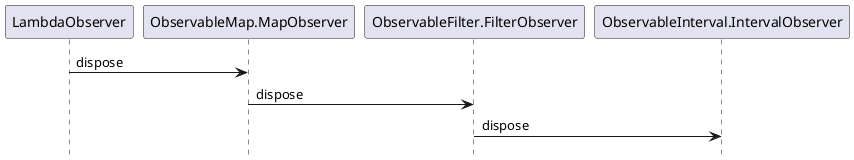 @startuml
hide footbox
LambdaObserver -> ObservableMap.MapObserver : dispose
ObservableMap.MapObserver ->  ObservableFilter.FilterObserver: dispose
ObservableFilter.FilterObserver -> ObservableInterval.IntervalObserver : dispose
@enduml